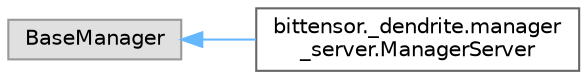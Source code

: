 digraph "Graphical Class Hierarchy"
{
 // LATEX_PDF_SIZE
  bgcolor="transparent";
  edge [fontname=Helvetica,fontsize=10,labelfontname=Helvetica,labelfontsize=10];
  node [fontname=Helvetica,fontsize=10,shape=box,height=0.2,width=0.4];
  rankdir="LR";
  Node0 [label="BaseManager",height=0.2,width=0.4,color="grey60", fillcolor="#E0E0E0", style="filled",tooltip=" "];
  Node0 -> Node1 [dir="back",color="steelblue1",style="solid"];
  Node1 [label="bittensor._dendrite.manager\l_server.ManagerServer",height=0.2,width=0.4,color="grey40", fillcolor="white", style="filled",URL="$classbittensor_1_1__dendrite_1_1manager__server_1_1_manager_server.html",tooltip=" "];
}

